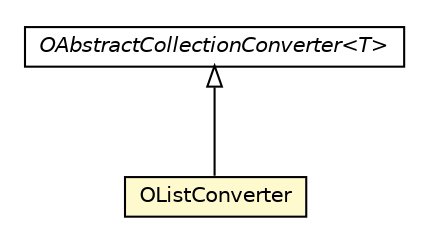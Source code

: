 #!/usr/local/bin/dot
#
# Class diagram 
# Generated by UMLGraph version R5_6-24-gf6e263 (http://www.umlgraph.org/)
#

digraph G {
	edge [fontname="Helvetica",fontsize=10,labelfontname="Helvetica",labelfontsize=10];
	node [fontname="Helvetica",fontsize=10,shape=plaintext];
	nodesep=0.25;
	ranksep=0.5;
	// com.orientechnologies.orient.core.db.tool.importer.OListConverter
	c2282437 [label=<<table title="com.orientechnologies.orient.core.db.tool.importer.OListConverter" border="0" cellborder="1" cellspacing="0" cellpadding="2" port="p" bgcolor="lemonChiffon" href="./OListConverter.html">
		<tr><td><table border="0" cellspacing="0" cellpadding="1">
<tr><td align="center" balign="center"> OListConverter </td></tr>
		</table></td></tr>
		</table>>, URL="./OListConverter.html", fontname="Helvetica", fontcolor="black", fontsize=10.0];
	// com.orientechnologies.orient.core.db.tool.importer.OAbstractCollectionConverter<T>
	c2282439 [label=<<table title="com.orientechnologies.orient.core.db.tool.importer.OAbstractCollectionConverter" border="0" cellborder="1" cellspacing="0" cellpadding="2" port="p" href="./OAbstractCollectionConverter.html">
		<tr><td><table border="0" cellspacing="0" cellpadding="1">
<tr><td align="center" balign="center"><font face="Helvetica-Oblique"> OAbstractCollectionConverter&lt;T&gt; </font></td></tr>
		</table></td></tr>
		</table>>, URL="./OAbstractCollectionConverter.html", fontname="Helvetica", fontcolor="black", fontsize=10.0];
	//com.orientechnologies.orient.core.db.tool.importer.OListConverter extends com.orientechnologies.orient.core.db.tool.importer.OAbstractCollectionConverter<java.util.List>
	c2282439:p -> c2282437:p [dir=back,arrowtail=empty];
}

